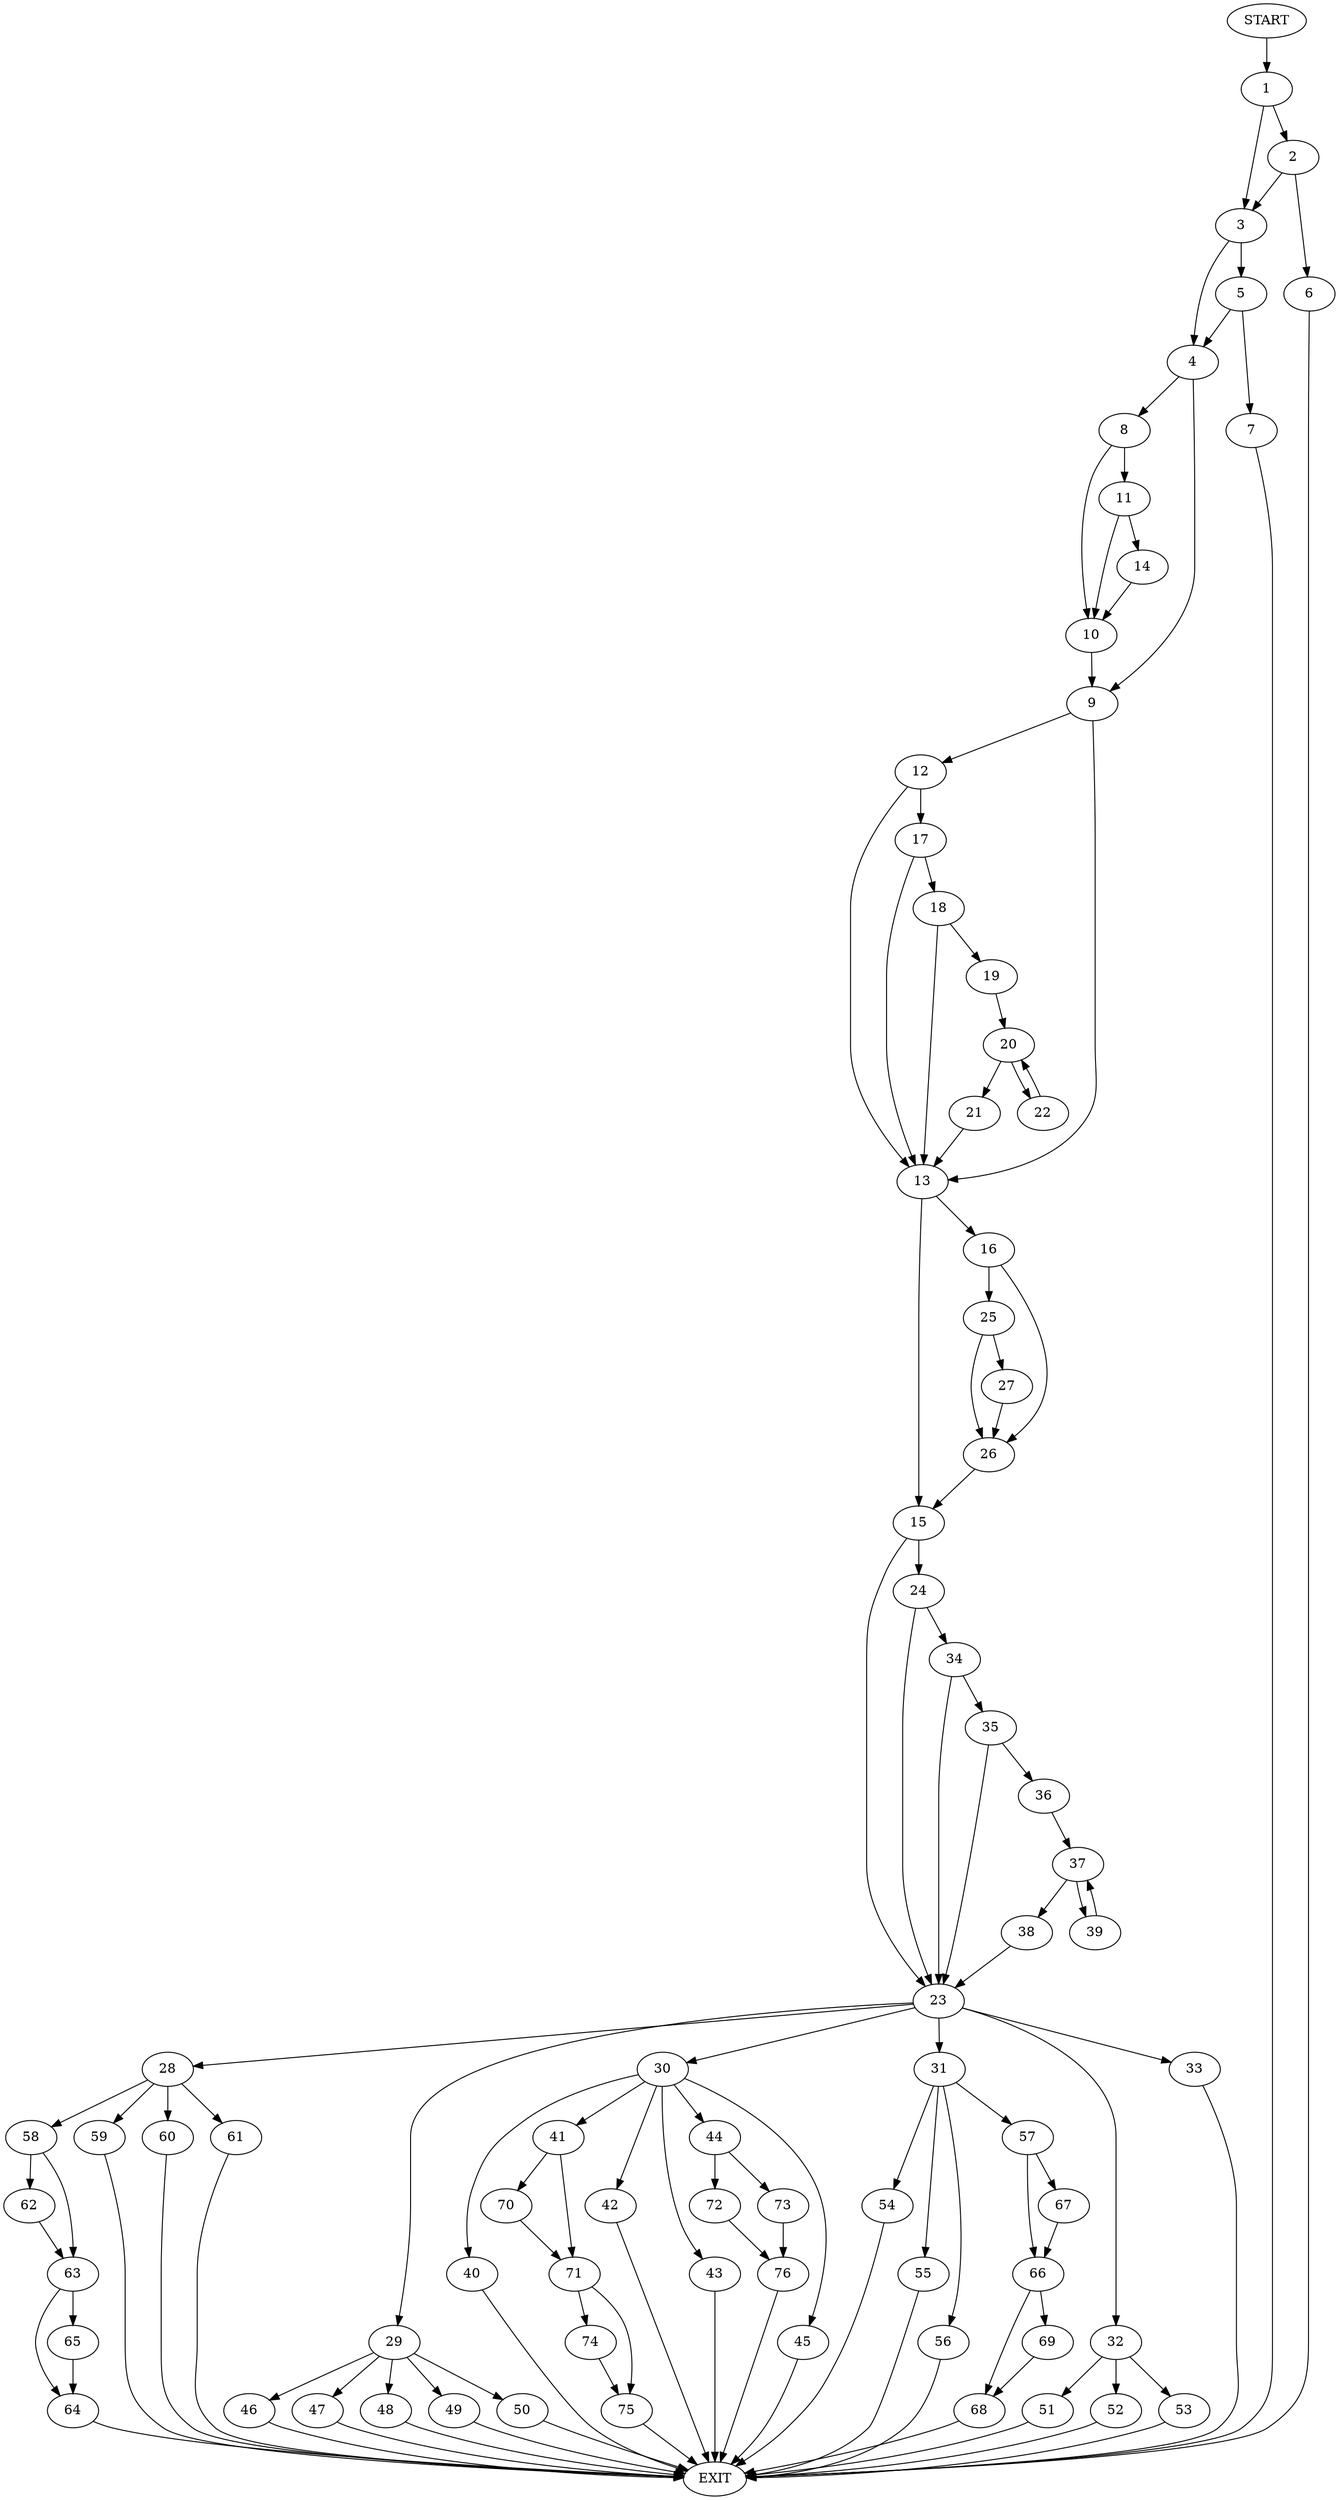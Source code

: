 digraph {
0 [label="START"]
77 [label="EXIT"]
0 -> 1
1 -> 2
1 -> 3
3 -> 4
3 -> 5
2 -> 6
2 -> 3
6 -> 77
5 -> 4
5 -> 7
4 -> 8
4 -> 9
7 -> 77
8 -> 10
8 -> 11
9 -> 12
9 -> 13
10 -> 9
11 -> 10
11 -> 14
14 -> 10
13 -> 15
13 -> 16
12 -> 13
12 -> 17
17 -> 18
17 -> 13
18 -> 19
18 -> 13
19 -> 20
20 -> 21
20 -> 22
22 -> 20
21 -> 13
15 -> 23
15 -> 24
16 -> 25
16 -> 26
25 -> 26
25 -> 27
26 -> 15
27 -> 26
23 -> 28
23 -> 29
23 -> 30
23 -> 31
23 -> 32
23 -> 33
24 -> 23
24 -> 34
34 -> 23
34 -> 35
35 -> 23
35 -> 36
36 -> 37
37 -> 38
37 -> 39
38 -> 23
39 -> 37
30 -> 40
30 -> 41
30 -> 42
30 -> 43
30 -> 44
30 -> 45
29 -> 46
29 -> 47
29 -> 48
29 -> 49
29 -> 50
32 -> 51
32 -> 52
32 -> 53
31 -> 54
31 -> 55
31 -> 56
31 -> 57
33 -> 77
28 -> 58
28 -> 59
28 -> 60
28 -> 61
46 -> 77
47 -> 77
48 -> 77
50 -> 77
49 -> 77
51 -> 77
52 -> 77
53 -> 77
59 -> 77
61 -> 77
58 -> 62
58 -> 63
60 -> 77
62 -> 63
63 -> 64
63 -> 65
64 -> 77
65 -> 64
56 -> 77
55 -> 77
54 -> 77
57 -> 66
57 -> 67
67 -> 66
66 -> 68
66 -> 69
68 -> 77
69 -> 68
42 -> 77
45 -> 77
41 -> 70
41 -> 71
43 -> 77
44 -> 72
44 -> 73
40 -> 77
70 -> 71
71 -> 74
71 -> 75
75 -> 77
74 -> 75
72 -> 76
73 -> 76
76 -> 77
}
